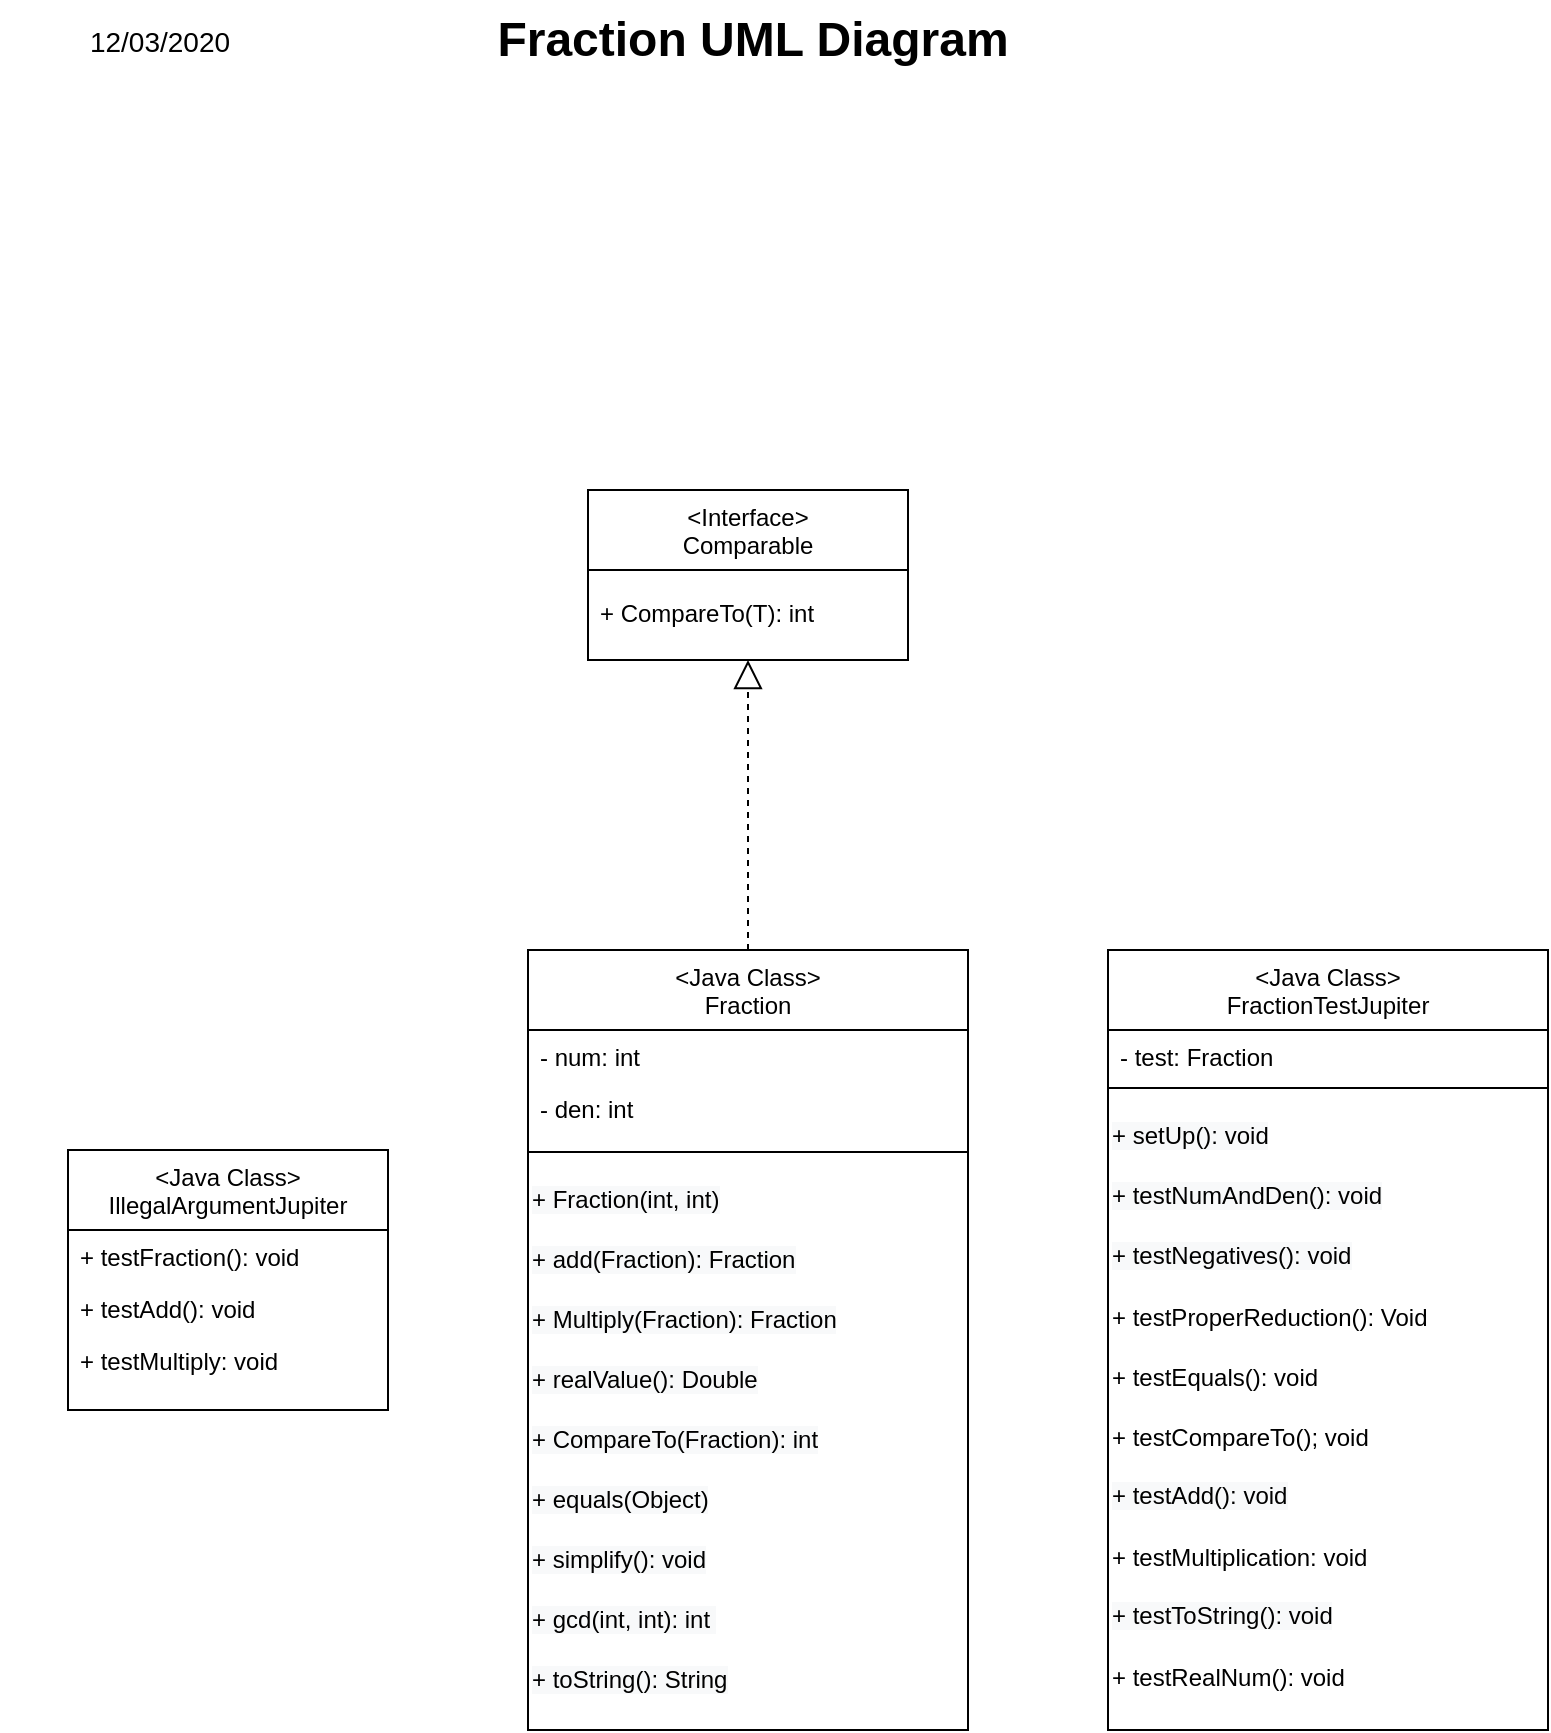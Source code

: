 <mxfile version="13.10.7" type="github"><diagram id="C5RBs43oDa-KdzZeNtuy" name="Page-1"><mxGraphModel dx="799" dy="950" grid="1" gridSize="10" guides="1" tooltips="1" connect="1" arrows="1" fold="1" page="1" pageScale="1" pageWidth="827" pageHeight="1169" math="0" shadow="0"><root><mxCell id="WIyWlLk6GJQsqaUBKTNV-0"/><mxCell id="WIyWlLk6GJQsqaUBKTNV-1" parent="WIyWlLk6GJQsqaUBKTNV-0"/><mxCell id="zkfFHV4jXpPFQw0GAbJ--0" value="&lt;Java Class&gt;&#10;IllegalArgumentJupiter" style="swimlane;fontStyle=0;align=center;verticalAlign=top;childLayout=stackLayout;horizontal=1;startSize=40;horizontalStack=0;resizeParent=1;resizeLast=0;collapsible=1;marginBottom=0;rounded=0;shadow=0;strokeWidth=1;" parent="WIyWlLk6GJQsqaUBKTNV-1" vertex="1"><mxGeometry x="44" y="605" width="160" height="130" as="geometry"><mxRectangle x="230" y="140" width="160" height="26" as="alternateBounds"/></mxGeometry></mxCell><mxCell id="zkfFHV4jXpPFQw0GAbJ--1" value="+ testFraction(): void " style="text;align=left;verticalAlign=top;spacingLeft=4;spacingRight=4;overflow=hidden;rotatable=0;points=[[0,0.5],[1,0.5]];portConstraint=eastwest;" parent="zkfFHV4jXpPFQw0GAbJ--0" vertex="1"><mxGeometry y="40" width="160" height="26" as="geometry"/></mxCell><mxCell id="zkfFHV4jXpPFQw0GAbJ--2" value="+ testAdd(): void" style="text;align=left;verticalAlign=top;spacingLeft=4;spacingRight=4;overflow=hidden;rotatable=0;points=[[0,0.5],[1,0.5]];portConstraint=eastwest;rounded=0;shadow=0;html=0;" parent="zkfFHV4jXpPFQw0GAbJ--0" vertex="1"><mxGeometry y="66" width="160" height="26" as="geometry"/></mxCell><mxCell id="zkfFHV4jXpPFQw0GAbJ--3" value="+ testMultiply: void" style="text;align=left;verticalAlign=top;spacingLeft=4;spacingRight=4;overflow=hidden;rotatable=0;points=[[0,0.5],[1,0.5]];portConstraint=eastwest;rounded=0;shadow=0;html=0;" parent="zkfFHV4jXpPFQw0GAbJ--0" vertex="1"><mxGeometry y="92" width="160" height="26" as="geometry"/></mxCell><mxCell id="zkfFHV4jXpPFQw0GAbJ--6" value="&lt;Java Class&gt;&#10;Fraction" style="swimlane;fontStyle=0;align=center;verticalAlign=top;childLayout=stackLayout;horizontal=1;startSize=40;horizontalStack=0;resizeParent=1;resizeLast=0;collapsible=1;marginBottom=0;rounded=0;shadow=0;strokeWidth=1;" parent="WIyWlLk6GJQsqaUBKTNV-1" vertex="1"><mxGeometry x="274" y="505" width="220" height="390" as="geometry"><mxRectangle x="130" y="380" width="160" height="26" as="alternateBounds"/></mxGeometry></mxCell><mxCell id="zkfFHV4jXpPFQw0GAbJ--7" value="- num: int" style="text;align=left;verticalAlign=top;spacingLeft=4;spacingRight=4;overflow=hidden;rotatable=0;points=[[0,0.5],[1,0.5]];portConstraint=eastwest;fontFamily=Helvetica;fontSize=12;" parent="zkfFHV4jXpPFQw0GAbJ--6" vertex="1"><mxGeometry y="40" width="220" height="26" as="geometry"/></mxCell><mxCell id="zkfFHV4jXpPFQw0GAbJ--8" value="- den: int" style="text;align=left;verticalAlign=top;spacingLeft=4;spacingRight=4;overflow=hidden;rotatable=0;points=[[0,0.5],[1,0.5]];portConstraint=eastwest;rounded=0;shadow=0;html=0;fontFamily=Helvetica;fontSize=12;" parent="zkfFHV4jXpPFQw0GAbJ--6" vertex="1"><mxGeometry y="66" width="220" height="26" as="geometry"/></mxCell><mxCell id="zkfFHV4jXpPFQw0GAbJ--9" value="" style="line;html=1;strokeWidth=1;align=left;verticalAlign=middle;spacingTop=-1;spacingLeft=3;spacingRight=3;rotatable=0;labelPosition=right;points=[];portConstraint=eastwest;" parent="zkfFHV4jXpPFQw0GAbJ--6" vertex="1"><mxGeometry y="92" width="220" height="18" as="geometry"/></mxCell><mxCell id="mDD58AcUAqjOnKikPVUD-6" value="&lt;meta charset=&quot;utf-8&quot;&gt;&lt;span style=&quot;color: rgb(0, 0, 0); font-family: helvetica; font-size: 12px; font-style: normal; font-weight: 400; letter-spacing: normal; text-align: left; text-indent: 0px; text-transform: none; word-spacing: 0px; background-color: rgb(248, 249, 250); display: inline; float: none;&quot;&gt;+ Fraction(int, int)&lt;/span&gt;" style="text;whiteSpace=wrap;html=1;fontSize=14;fontFamily=Verdana;" vertex="1" parent="zkfFHV4jXpPFQw0GAbJ--6"><mxGeometry y="110" width="220" height="30" as="geometry"/></mxCell><mxCell id="mDD58AcUAqjOnKikPVUD-7" value="&lt;span style=&quot;color: rgb(0 , 0 , 0) ; font-family: &amp;#34;helvetica&amp;#34; ; font-size: 12px ; font-style: normal ; font-weight: 400 ; letter-spacing: normal ; text-align: left ; text-indent: 0px ; text-transform: none ; word-spacing: 0px ; background-color: rgb(248 , 249 , 250) ; display: inline ; float: none&quot;&gt;+ add(Fraction): Fraction&lt;/span&gt;" style="text;whiteSpace=wrap;html=1;fontSize=14;fontFamily=Verdana;" vertex="1" parent="zkfFHV4jXpPFQw0GAbJ--6"><mxGeometry y="140" width="220" height="30" as="geometry"/></mxCell><mxCell id="mDD58AcUAqjOnKikPVUD-10" value="&lt;span style=&quot;color: rgb(0 , 0 , 0) ; font-family: &amp;#34;helvetica&amp;#34; ; font-size: 12px ; font-style: normal ; font-weight: 400 ; letter-spacing: normal ; text-align: left ; text-indent: 0px ; text-transform: none ; word-spacing: 0px ; background-color: rgb(248 , 249 , 250) ; display: inline ; float: none&quot;&gt;+ Multiply(Fraction): Fraction&lt;/span&gt;" style="text;whiteSpace=wrap;html=1;fontSize=14;fontFamily=Verdana;" vertex="1" parent="zkfFHV4jXpPFQw0GAbJ--6"><mxGeometry y="170" width="220" height="30" as="geometry"/></mxCell><mxCell id="mDD58AcUAqjOnKikPVUD-8" value="&lt;span style=&quot;color: rgb(0 , 0 , 0) ; font-family: &amp;#34;helvetica&amp;#34; ; font-size: 12px ; font-style: normal ; font-weight: 400 ; letter-spacing: normal ; text-align: left ; text-indent: 0px ; text-transform: none ; word-spacing: 0px ; background-color: rgb(248 , 249 , 250) ; display: inline ; float: none&quot;&gt;+ realValue(): Double&lt;/span&gt;" style="text;whiteSpace=wrap;html=1;fontSize=14;fontFamily=Verdana;" vertex="1" parent="zkfFHV4jXpPFQw0GAbJ--6"><mxGeometry y="200" width="220" height="30" as="geometry"/></mxCell><mxCell id="mDD58AcUAqjOnKikPVUD-9" value="&lt;span style=&quot;color: rgb(0 , 0 , 0) ; font-family: &amp;#34;helvetica&amp;#34; ; font-size: 12px ; font-style: normal ; font-weight: 400 ; letter-spacing: normal ; text-align: left ; text-indent: 0px ; text-transform: none ; word-spacing: 0px ; background-color: rgb(248 , 249 , 250) ; display: inline ; float: none&quot;&gt;+ CompareTo(Fraction): int&lt;/span&gt;" style="text;whiteSpace=wrap;html=1;fontSize=14;fontFamily=Verdana;" vertex="1" parent="zkfFHV4jXpPFQw0GAbJ--6"><mxGeometry y="230" width="220" height="30" as="geometry"/></mxCell><mxCell id="mDD58AcUAqjOnKikPVUD-11" value="&lt;span style=&quot;color: rgb(0 , 0 , 0) ; font-family: &amp;#34;helvetica&amp;#34; ; font-size: 12px ; font-style: normal ; font-weight: 400 ; letter-spacing: normal ; text-align: left ; text-indent: 0px ; text-transform: none ; word-spacing: 0px ; background-color: rgb(248 , 249 , 250) ; display: inline ; float: none&quot;&gt;+ equals(Object)&lt;/span&gt;" style="text;whiteSpace=wrap;html=1;fontSize=14;fontFamily=Verdana;" vertex="1" parent="zkfFHV4jXpPFQw0GAbJ--6"><mxGeometry y="260" width="220" height="30" as="geometry"/></mxCell><mxCell id="mDD58AcUAqjOnKikPVUD-12" value="&lt;span style=&quot;color: rgb(0 , 0 , 0) ; font-family: &amp;#34;helvetica&amp;#34; ; font-size: 12px ; font-style: normal ; font-weight: 400 ; letter-spacing: normal ; text-align: left ; text-indent: 0px ; text-transform: none ; word-spacing: 0px ; background-color: rgb(248 , 249 , 250) ; display: inline ; float: none&quot;&gt;+ simplify(): void&lt;/span&gt;" style="text;whiteSpace=wrap;html=1;fontSize=14;fontFamily=Verdana;" vertex="1" parent="zkfFHV4jXpPFQw0GAbJ--6"><mxGeometry y="290" width="220" height="30" as="geometry"/></mxCell><mxCell id="mDD58AcUAqjOnKikPVUD-13" value="&lt;span style=&quot;color: rgb(0 , 0 , 0) ; font-family: &amp;#34;helvetica&amp;#34; ; font-size: 12px ; font-style: normal ; font-weight: 400 ; letter-spacing: normal ; text-align: left ; text-indent: 0px ; text-transform: none ; word-spacing: 0px ; background-color: rgb(248 , 249 , 250) ; display: inline ; float: none&quot;&gt;+ gcd(int, int): int&amp;nbsp;&lt;/span&gt;" style="text;whiteSpace=wrap;html=1;fontSize=14;fontFamily=Verdana;" vertex="1" parent="zkfFHV4jXpPFQw0GAbJ--6"><mxGeometry y="320" width="220" height="30" as="geometry"/></mxCell><mxCell id="mDD58AcUAqjOnKikPVUD-14" value="&lt;span style=&quot;color: rgb(0 , 0 , 0) ; font-family: &amp;#34;helvetica&amp;#34; ; font-size: 12px ; font-style: normal ; font-weight: 400 ; letter-spacing: normal ; text-align: left ; text-indent: 0px ; text-transform: none ; word-spacing: 0px ; background-color: rgb(248 , 249 , 250) ; display: inline ; float: none&quot;&gt;+ toString(): String&lt;/span&gt;" style="text;whiteSpace=wrap;html=1;fontSize=14;fontFamily=Verdana;" vertex="1" parent="zkfFHV4jXpPFQw0GAbJ--6"><mxGeometry y="350" width="220" height="30" as="geometry"/></mxCell><mxCell id="zkfFHV4jXpPFQw0GAbJ--13" value="&lt;Interface&gt;&#10;Comparable" style="swimlane;fontStyle=0;align=center;verticalAlign=top;childLayout=stackLayout;horizontal=1;startSize=40;horizontalStack=0;resizeParent=1;resizeLast=0;collapsible=1;marginBottom=0;rounded=0;shadow=0;strokeWidth=1;" parent="WIyWlLk6GJQsqaUBKTNV-1" vertex="1"><mxGeometry x="304" y="275" width="160" height="85" as="geometry"><mxRectangle x="340" y="380" width="170" height="26" as="alternateBounds"/></mxGeometry></mxCell><mxCell id="zkfFHV4jXpPFQw0GAbJ--15" value="" style="line;html=1;strokeWidth=1;align=left;verticalAlign=middle;spacingTop=-1;spacingLeft=3;spacingRight=3;rotatable=0;labelPosition=right;points=[];portConstraint=eastwest;strokeColor=none;" parent="zkfFHV4jXpPFQw0GAbJ--13" vertex="1"><mxGeometry y="40" width="160" height="8" as="geometry"/></mxCell><mxCell id="zkfFHV4jXpPFQw0GAbJ--14" value="+ CompareTo(T): int" style="text;align=left;verticalAlign=top;spacingLeft=4;spacingRight=4;overflow=hidden;rotatable=0;points=[[0,0.5],[1,0.5]];portConstraint=eastwest;fontFamily=Helvetica;fontSize=12;" parent="zkfFHV4jXpPFQw0GAbJ--13" vertex="1"><mxGeometry y="48" width="160" height="26" as="geometry"/></mxCell><mxCell id="mDD58AcUAqjOnKikPVUD-2" value="" style="endArrow=block;dashed=1;endFill=0;endSize=12;html=1;fontFamily=Verdana;fontSize=14;exitX=0.5;exitY=0;exitDx=0;exitDy=0;entryX=0.5;entryY=1;entryDx=0;entryDy=0;" edge="1" parent="WIyWlLk6GJQsqaUBKTNV-1" source="zkfFHV4jXpPFQw0GAbJ--6" target="zkfFHV4jXpPFQw0GAbJ--13"><mxGeometry width="160" relative="1" as="geometry"><mxPoint x="384" y="495" as="sourcePoint"/><mxPoint x="383.5" y="375" as="targetPoint"/></mxGeometry></mxCell><mxCell id="mDD58AcUAqjOnKikPVUD-29" value="&lt;Java Class&gt;&#10;FractionTestJupiter" style="swimlane;fontStyle=0;align=center;verticalAlign=top;childLayout=stackLayout;horizontal=1;startSize=40;horizontalStack=0;resizeParent=1;resizeLast=0;collapsible=1;marginBottom=0;rounded=0;shadow=0;strokeWidth=1;" vertex="1" parent="WIyWlLk6GJQsqaUBKTNV-1"><mxGeometry x="564" y="505" width="220" height="390" as="geometry"><mxRectangle x="130" y="380" width="160" height="26" as="alternateBounds"/></mxGeometry></mxCell><mxCell id="mDD58AcUAqjOnKikPVUD-30" value="- test: Fraction" style="text;align=left;verticalAlign=top;spacingLeft=4;spacingRight=4;overflow=hidden;rotatable=0;points=[[0,0.5],[1,0.5]];portConstraint=eastwest;fontFamily=Helvetica;fontSize=12;" vertex="1" parent="mDD58AcUAqjOnKikPVUD-29"><mxGeometry y="40" width="220" height="20" as="geometry"/></mxCell><mxCell id="mDD58AcUAqjOnKikPVUD-32" value="" style="line;html=1;strokeWidth=1;align=left;verticalAlign=middle;spacingTop=-1;spacingLeft=3;spacingRight=3;rotatable=0;labelPosition=right;points=[];portConstraint=eastwest;" vertex="1" parent="mDD58AcUAqjOnKikPVUD-29"><mxGeometry y="60" width="220" height="18" as="geometry"/></mxCell><mxCell id="mDD58AcUAqjOnKikPVUD-33" value="&lt;span style=&quot;color: rgb(0 , 0 , 0) ; font-family: &amp;#34;helvetica&amp;#34; ; font-size: 12px ; font-style: normal ; font-weight: 400 ; letter-spacing: normal ; text-align: left ; text-indent: 0px ; text-transform: none ; word-spacing: 0px ; background-color: rgb(248 , 249 , 250) ; display: inline ; float: none&quot;&gt;+ setUp(): void&lt;/span&gt;" style="text;whiteSpace=wrap;html=1;fontSize=14;fontFamily=Verdana;" vertex="1" parent="mDD58AcUAqjOnKikPVUD-29"><mxGeometry y="78" width="220" height="30" as="geometry"/></mxCell><mxCell id="mDD58AcUAqjOnKikPVUD-34" value="&lt;span style=&quot;color: rgb(0 , 0 , 0) ; font-family: &amp;#34;helvetica&amp;#34; ; font-size: 12px ; font-style: normal ; font-weight: 400 ; letter-spacing: normal ; text-align: left ; text-indent: 0px ; text-transform: none ; word-spacing: 0px ; background-color: rgb(248 , 249 , 250) ; display: inline ; float: none&quot;&gt;+ testNumAndDen(): void&lt;/span&gt;" style="text;whiteSpace=wrap;html=1;fontSize=14;fontFamily=Verdana;" vertex="1" parent="mDD58AcUAqjOnKikPVUD-29"><mxGeometry y="108" width="220" height="30" as="geometry"/></mxCell><mxCell id="mDD58AcUAqjOnKikPVUD-35" value="&lt;span style=&quot;color: rgb(0 , 0 , 0) ; font-family: &amp;#34;helvetica&amp;#34; ; font-size: 12px ; font-style: normal ; font-weight: 400 ; letter-spacing: normal ; text-align: left ; text-indent: 0px ; text-transform: none ; word-spacing: 0px ; background-color: rgb(248 , 249 , 250) ; display: inline ; float: none&quot;&gt;+ testNegatives(): void&lt;/span&gt;" style="text;whiteSpace=wrap;html=1;fontSize=14;fontFamily=Verdana;" vertex="1" parent="mDD58AcUAqjOnKikPVUD-29"><mxGeometry y="138" width="220" height="30" as="geometry"/></mxCell><mxCell id="mDD58AcUAqjOnKikPVUD-36" value="&lt;font face=&quot;helvetica&quot;&gt;&lt;span style=&quot;font-size: 12px&quot;&gt;+ testProperReduction(): Void&lt;/span&gt;&lt;/font&gt;" style="text;whiteSpace=wrap;html=1;fontSize=14;fontFamily=Verdana;" vertex="1" parent="mDD58AcUAqjOnKikPVUD-29"><mxGeometry y="168" width="220" height="30" as="geometry"/></mxCell><mxCell id="mDD58AcUAqjOnKikPVUD-37" value="&lt;font face=&quot;helvetica&quot;&gt;&lt;span style=&quot;font-size: 12px&quot;&gt;+ testEquals(): void&lt;/span&gt;&lt;/font&gt;" style="text;whiteSpace=wrap;html=1;fontSize=14;fontFamily=Verdana;" vertex="1" parent="mDD58AcUAqjOnKikPVUD-29"><mxGeometry y="198" width="220" height="30" as="geometry"/></mxCell><mxCell id="mDD58AcUAqjOnKikPVUD-38" value="&lt;font face=&quot;helvetica&quot;&gt;&lt;span style=&quot;font-size: 12px&quot;&gt;+ testCompareTo(); void&lt;/span&gt;&lt;/font&gt;" style="text;whiteSpace=wrap;html=1;fontSize=14;fontFamily=Verdana;" vertex="1" parent="mDD58AcUAqjOnKikPVUD-29"><mxGeometry y="228" width="220" height="30" as="geometry"/></mxCell><mxCell id="mDD58AcUAqjOnKikPVUD-39" value="&lt;span style=&quot;color: rgb(0 , 0 , 0) ; font-family: &amp;#34;helvetica&amp;#34; ; font-size: 12px ; font-style: normal ; font-weight: 400 ; letter-spacing: normal ; text-align: left ; text-indent: 0px ; text-transform: none ; word-spacing: 0px ; background-color: rgb(248 , 249 , 250) ; display: inline ; float: none&quot;&gt;+ testAdd(): void&lt;/span&gt;" style="text;whiteSpace=wrap;html=1;fontSize=14;fontFamily=Verdana;" vertex="1" parent="mDD58AcUAqjOnKikPVUD-29"><mxGeometry y="258" width="220" height="30" as="geometry"/></mxCell><mxCell id="mDD58AcUAqjOnKikPVUD-40" value="&lt;font face=&quot;helvetica&quot;&gt;&lt;span style=&quot;font-size: 12px&quot;&gt;+ testMultiplication: void&lt;/span&gt;&lt;/font&gt;" style="text;whiteSpace=wrap;html=1;fontSize=14;fontFamily=Verdana;" vertex="1" parent="mDD58AcUAqjOnKikPVUD-29"><mxGeometry y="288" width="220" height="30" as="geometry"/></mxCell><mxCell id="mDD58AcUAqjOnKikPVUD-41" value="&lt;span style=&quot;color: rgb(0 , 0 , 0) ; font-family: &amp;#34;helvetica&amp;#34; ; font-size: 12px ; font-style: normal ; font-weight: 400 ; letter-spacing: normal ; text-align: left ; text-indent: 0px ; text-transform: none ; word-spacing: 0px ; background-color: rgb(248 , 249 , 250) ; display: inline ; float: none&quot;&gt;+ testToString(): void&lt;/span&gt;" style="text;whiteSpace=wrap;html=1;fontSize=14;fontFamily=Verdana;" vertex="1" parent="mDD58AcUAqjOnKikPVUD-29"><mxGeometry y="318" width="220" height="30" as="geometry"/></mxCell><mxCell id="mDD58AcUAqjOnKikPVUD-42" value="&lt;font face=&quot;helvetica&quot;&gt;&lt;span style=&quot;font-size: 12px&quot;&gt;+ testRealNum(): void&lt;/span&gt;&lt;/font&gt;" style="text;whiteSpace=wrap;html=1;fontSize=14;fontFamily=Verdana;" vertex="1" parent="mDD58AcUAqjOnKikPVUD-29"><mxGeometry y="348" width="220" height="30" as="geometry"/></mxCell><mxCell id="mDD58AcUAqjOnKikPVUD-43" value="Fraction UML Diagram" style="text;strokeColor=none;fillColor=none;html=1;fontSize=24;fontStyle=1;verticalAlign=middle;align=center;" vertex="1" parent="WIyWlLk6GJQsqaUBKTNV-1"><mxGeometry x="278" y="30" width="216" height="40" as="geometry"/></mxCell><UserObject label="&lt;font style=&quot;font-size: 14px&quot;&gt;12/03/2020&lt;/font&gt;" placeholders="1" id="mDD58AcUAqjOnKikPVUD-44"><mxCell style="text;html=1;strokeColor=none;fillColor=none;align=center;verticalAlign=middle;whiteSpace=wrap;overflow=hidden;fontFamily=Helvetica;fontSize=12;" vertex="1" parent="WIyWlLk6GJQsqaUBKTNV-1"><mxGeometry x="10" y="40" width="160" height="20" as="geometry"/></mxCell></UserObject></root></mxGraphModel></diagram></mxfile>